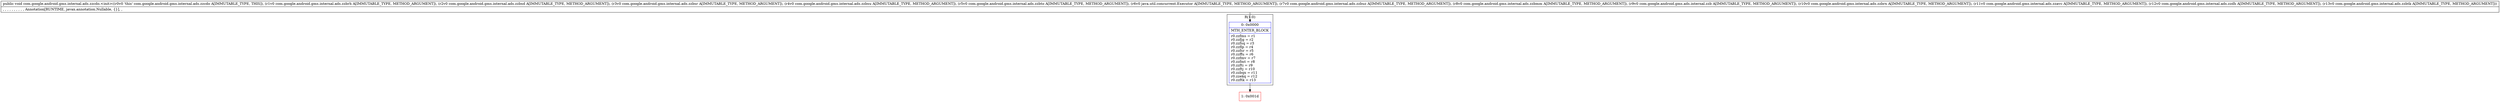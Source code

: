 digraph "CFG forcom.google.android.gms.internal.ads.zzcdo.\<init\>(Lcom\/google\/android\/gms\/internal\/ads\/zzbrh;Lcom\/google\/android\/gms\/internal\/ads\/zzbsd;Lcom\/google\/android\/gms\/internal\/ads\/zzbsr;Lcom\/google\/android\/gms\/internal\/ads\/zzbsu;Lcom\/google\/android\/gms\/internal\/ads\/zzbto;Ljava\/util\/concurrent\/Executor;Lcom\/google\/android\/gms\/internal\/ads\/zzbuz;Lcom\/google\/android\/gms\/internal\/ads\/zzbmm;Lcom\/google\/android\/gms\/ads\/internal\/zzb;Lcom\/google\/android\/gms\/internal\/ads\/zzbrx;Lcom\/google\/android\/gms\/internal\/ads\/zzavc;Lcom\/google\/android\/gms\/internal\/ads\/zzdh;Lcom\/google\/android\/gms\/internal\/ads\/zzbtk;)V" {
subgraph cluster_Region_625909601 {
label = "R(1:0)";
node [shape=record,color=blue];
Node_0 [shape=record,label="{0\:\ 0x0000|MTH_ENTER_BLOCK\l|r0.zzfms = r1\lr0.zzfjg = r2\lr0.zzfsq = r3\lr0.zzflp = r4\lr0.zzfsr = r5\lr0.zzffu = r6\lr0.zzfmv = r7\lr0.zzfmt = r8\lr0.zzfti = r9\lr0.zzftj = r10\lr0.zzbqx = r11\lr0.zzekq = r12\lr0.zzftk = r13\l}"];
}
Node_1 [shape=record,color=red,label="{1\:\ 0x001d}"];
MethodNode[shape=record,label="{public void com.google.android.gms.internal.ads.zzcdo.\<init\>((r0v0 'this' com.google.android.gms.internal.ads.zzcdo A[IMMUTABLE_TYPE, THIS]), (r1v0 com.google.android.gms.internal.ads.zzbrh A[IMMUTABLE_TYPE, METHOD_ARGUMENT]), (r2v0 com.google.android.gms.internal.ads.zzbsd A[IMMUTABLE_TYPE, METHOD_ARGUMENT]), (r3v0 com.google.android.gms.internal.ads.zzbsr A[IMMUTABLE_TYPE, METHOD_ARGUMENT]), (r4v0 com.google.android.gms.internal.ads.zzbsu A[IMMUTABLE_TYPE, METHOD_ARGUMENT]), (r5v0 com.google.android.gms.internal.ads.zzbto A[IMMUTABLE_TYPE, METHOD_ARGUMENT]), (r6v0 java.util.concurrent.Executor A[IMMUTABLE_TYPE, METHOD_ARGUMENT]), (r7v0 com.google.android.gms.internal.ads.zzbuz A[IMMUTABLE_TYPE, METHOD_ARGUMENT]), (r8v0 com.google.android.gms.internal.ads.zzbmm A[IMMUTABLE_TYPE, METHOD_ARGUMENT]), (r9v0 com.google.android.gms.ads.internal.zzb A[IMMUTABLE_TYPE, METHOD_ARGUMENT]), (r10v0 com.google.android.gms.internal.ads.zzbrx A[IMMUTABLE_TYPE, METHOD_ARGUMENT]), (r11v0 com.google.android.gms.internal.ads.zzavc A[IMMUTABLE_TYPE, METHOD_ARGUMENT]), (r12v0 com.google.android.gms.internal.ads.zzdh A[IMMUTABLE_TYPE, METHOD_ARGUMENT]), (r13v0 com.google.android.gms.internal.ads.zzbtk A[IMMUTABLE_TYPE, METHOD_ARGUMENT]))  | , , , , , , , , , , Annotation[RUNTIME, javax.annotation.Nullable, \{\}], , \l}"];
MethodNode -> Node_0;
Node_0 -> Node_1;
}

